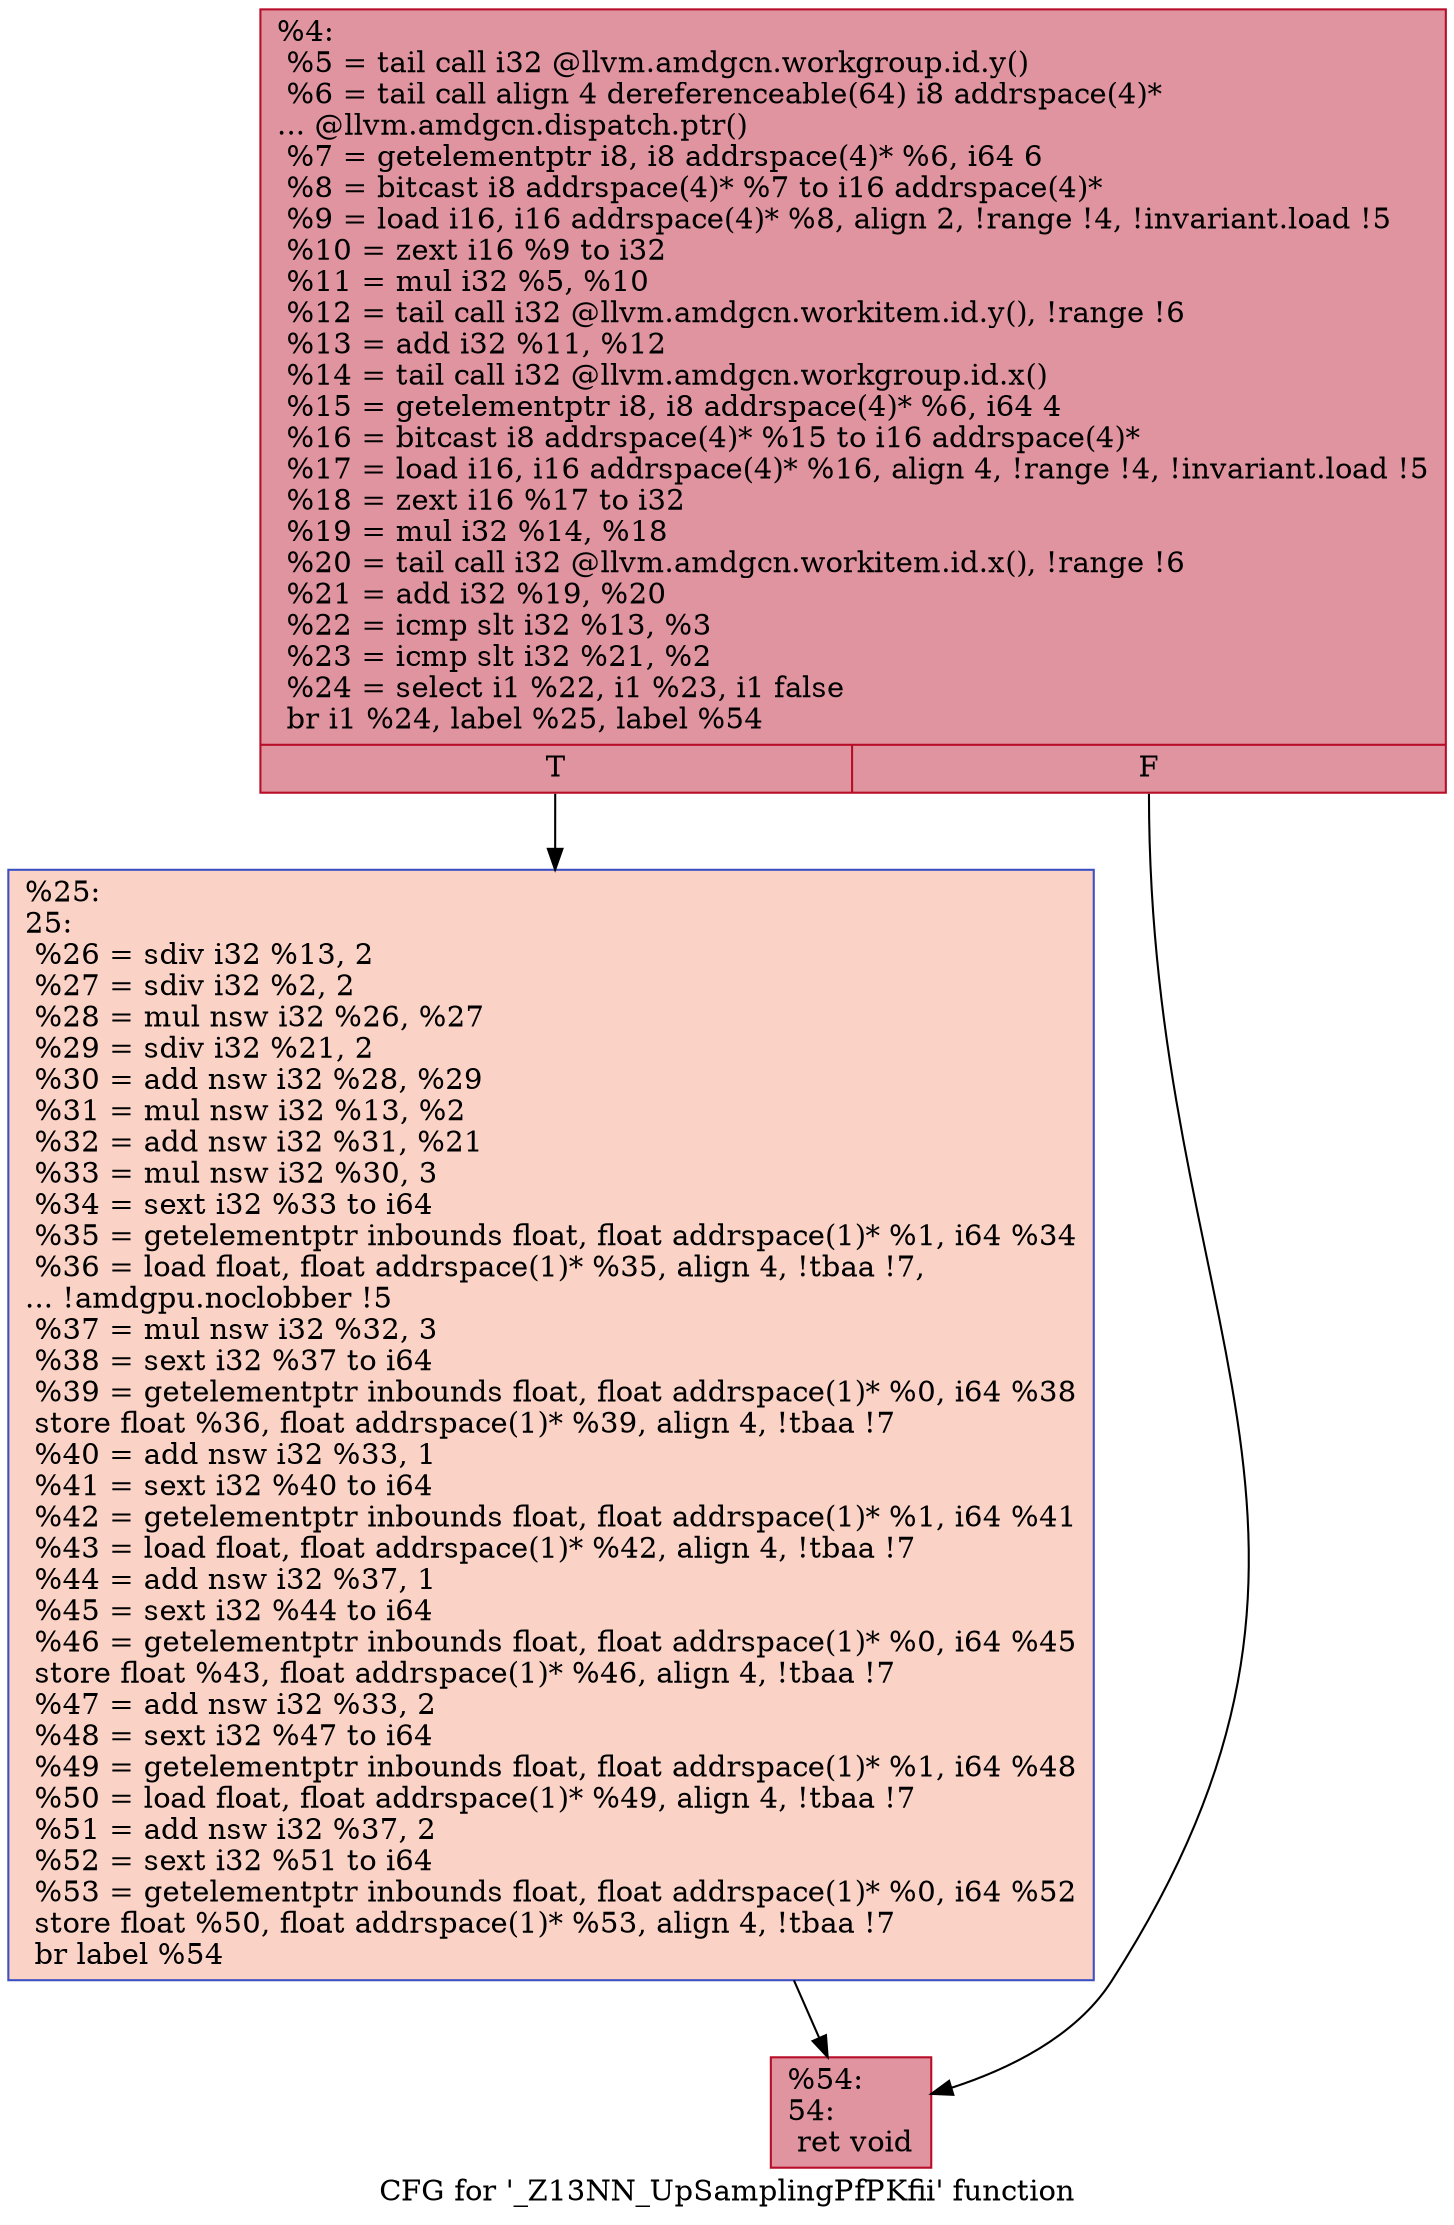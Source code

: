 digraph "CFG for '_Z13NN_UpSamplingPfPKfii' function" {
	label="CFG for '_Z13NN_UpSamplingPfPKfii' function";

	Node0x46e96f0 [shape=record,color="#b70d28ff", style=filled, fillcolor="#b70d2870",label="{%4:\l  %5 = tail call i32 @llvm.amdgcn.workgroup.id.y()\l  %6 = tail call align 4 dereferenceable(64) i8 addrspace(4)*\l... @llvm.amdgcn.dispatch.ptr()\l  %7 = getelementptr i8, i8 addrspace(4)* %6, i64 6\l  %8 = bitcast i8 addrspace(4)* %7 to i16 addrspace(4)*\l  %9 = load i16, i16 addrspace(4)* %8, align 2, !range !4, !invariant.load !5\l  %10 = zext i16 %9 to i32\l  %11 = mul i32 %5, %10\l  %12 = tail call i32 @llvm.amdgcn.workitem.id.y(), !range !6\l  %13 = add i32 %11, %12\l  %14 = tail call i32 @llvm.amdgcn.workgroup.id.x()\l  %15 = getelementptr i8, i8 addrspace(4)* %6, i64 4\l  %16 = bitcast i8 addrspace(4)* %15 to i16 addrspace(4)*\l  %17 = load i16, i16 addrspace(4)* %16, align 4, !range !4, !invariant.load !5\l  %18 = zext i16 %17 to i32\l  %19 = mul i32 %14, %18\l  %20 = tail call i32 @llvm.amdgcn.workitem.id.x(), !range !6\l  %21 = add i32 %19, %20\l  %22 = icmp slt i32 %13, %3\l  %23 = icmp slt i32 %21, %2\l  %24 = select i1 %22, i1 %23, i1 false\l  br i1 %24, label %25, label %54\l|{<s0>T|<s1>F}}"];
	Node0x46e96f0:s0 -> Node0x46ed190;
	Node0x46e96f0:s1 -> Node0x46ed220;
	Node0x46ed190 [shape=record,color="#3d50c3ff", style=filled, fillcolor="#f59c7d70",label="{%25:\l25:                                               \l  %26 = sdiv i32 %13, 2\l  %27 = sdiv i32 %2, 2\l  %28 = mul nsw i32 %26, %27\l  %29 = sdiv i32 %21, 2\l  %30 = add nsw i32 %28, %29\l  %31 = mul nsw i32 %13, %2\l  %32 = add nsw i32 %31, %21\l  %33 = mul nsw i32 %30, 3\l  %34 = sext i32 %33 to i64\l  %35 = getelementptr inbounds float, float addrspace(1)* %1, i64 %34\l  %36 = load float, float addrspace(1)* %35, align 4, !tbaa !7,\l... !amdgpu.noclobber !5\l  %37 = mul nsw i32 %32, 3\l  %38 = sext i32 %37 to i64\l  %39 = getelementptr inbounds float, float addrspace(1)* %0, i64 %38\l  store float %36, float addrspace(1)* %39, align 4, !tbaa !7\l  %40 = add nsw i32 %33, 1\l  %41 = sext i32 %40 to i64\l  %42 = getelementptr inbounds float, float addrspace(1)* %1, i64 %41\l  %43 = load float, float addrspace(1)* %42, align 4, !tbaa !7\l  %44 = add nsw i32 %37, 1\l  %45 = sext i32 %44 to i64\l  %46 = getelementptr inbounds float, float addrspace(1)* %0, i64 %45\l  store float %43, float addrspace(1)* %46, align 4, !tbaa !7\l  %47 = add nsw i32 %33, 2\l  %48 = sext i32 %47 to i64\l  %49 = getelementptr inbounds float, float addrspace(1)* %1, i64 %48\l  %50 = load float, float addrspace(1)* %49, align 4, !tbaa !7\l  %51 = add nsw i32 %37, 2\l  %52 = sext i32 %51 to i64\l  %53 = getelementptr inbounds float, float addrspace(1)* %0, i64 %52\l  store float %50, float addrspace(1)* %53, align 4, !tbaa !7\l  br label %54\l}"];
	Node0x46ed190 -> Node0x46ed220;
	Node0x46ed220 [shape=record,color="#b70d28ff", style=filled, fillcolor="#b70d2870",label="{%54:\l54:                                               \l  ret void\l}"];
}
